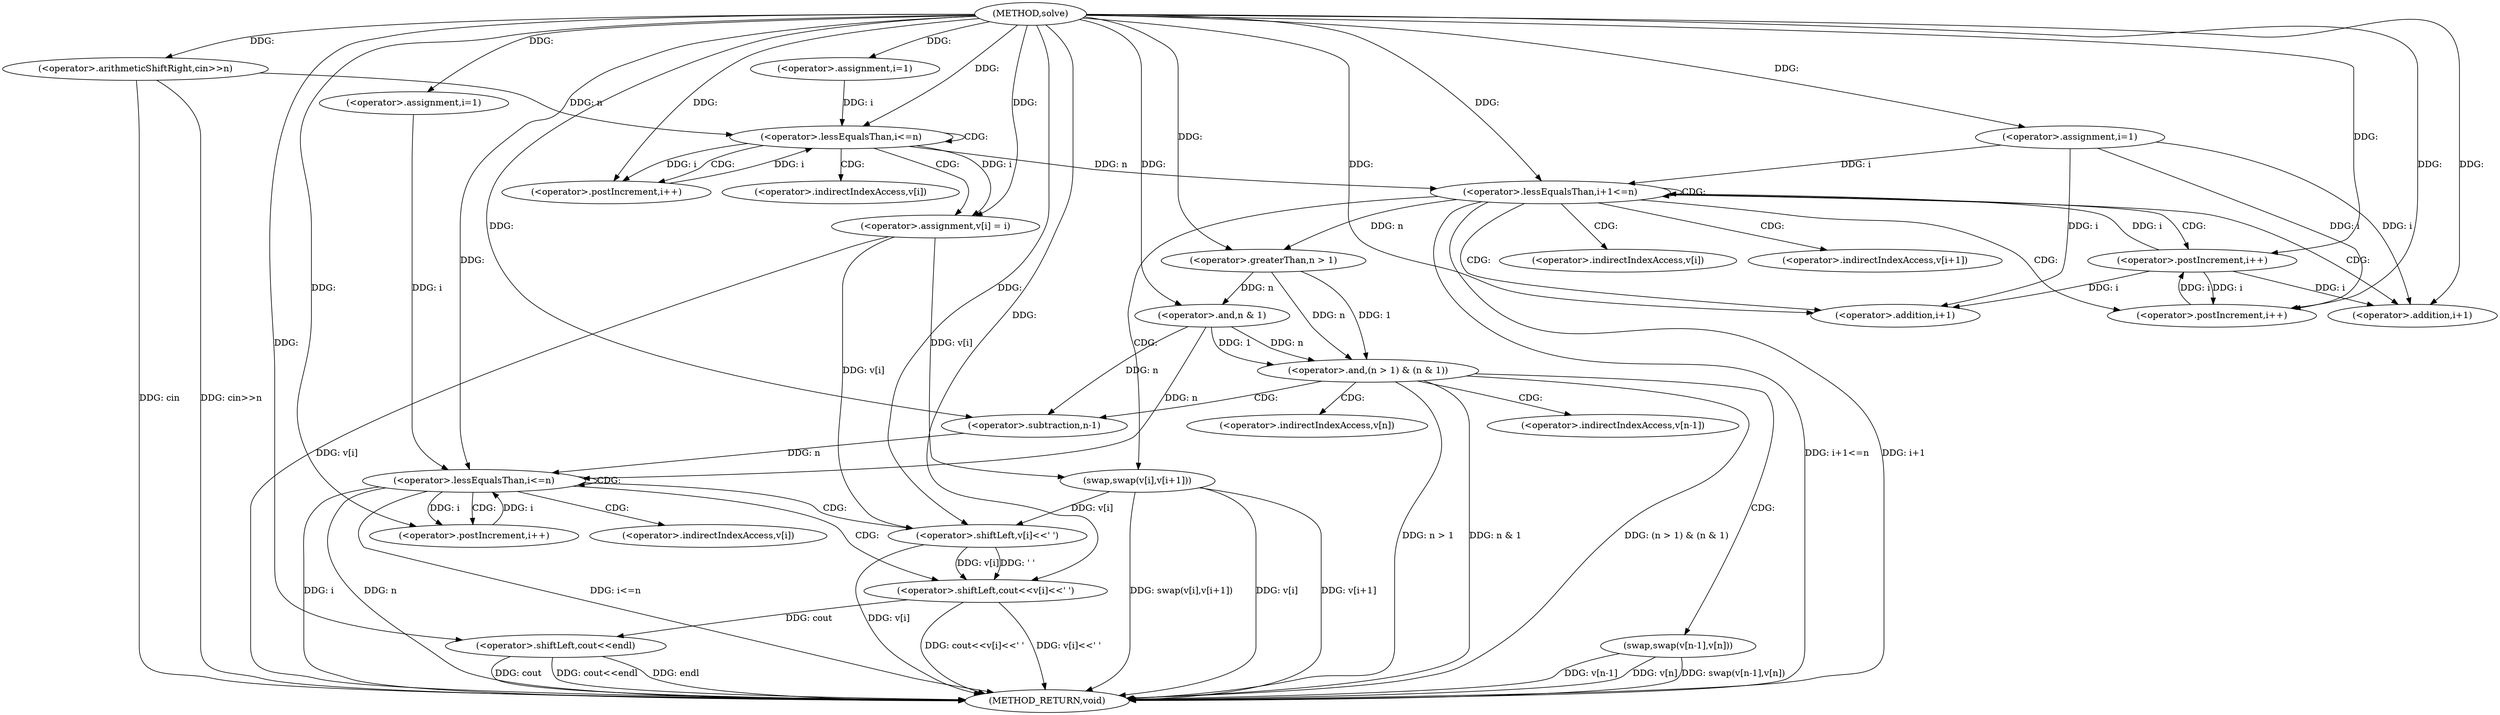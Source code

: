 digraph "solve" {  
"1000103" [label = "(METHOD,solve)" ]
"1000186" [label = "(METHOD_RETURN,void)" ]
"1000106" [label = "(<operator>.arithmeticShiftRight,cin>>n)" ]
"1000183" [label = "(<operator>.shiftLeft,cout<<endl)" ]
"1000112" [label = "(<operator>.assignment,i=1)" ]
"1000115" [label = "(<operator>.lessEqualsThan,i<=n)" ]
"1000118" [label = "(<operator>.postIncrement,i++)" ]
"1000120" [label = "(<operator>.assignment,v[i] = i)" ]
"1000127" [label = "(<operator>.assignment,i=1)" ]
"1000130" [label = "(<operator>.lessEqualsThan,i+1<=n)" ]
"1000135" [label = "(<operator>.postIncrement,i++)" ]
"1000150" [label = "(<operator>.and,(n > 1) & (n & 1))" ]
"1000157" [label = "(swap,swap(v[n-1],v[n]))" ]
"1000168" [label = "(<operator>.assignment,i=1)" ]
"1000171" [label = "(<operator>.lessEqualsThan,i<=n)" ]
"1000174" [label = "(<operator>.postIncrement,i++)" ]
"1000176" [label = "(<operator>.shiftLeft,cout<<v[i]<<' ')" ]
"1000138" [label = "(swap,swap(v[i],v[i+1]))" ]
"1000147" [label = "(<operator>.postIncrement,i++)" ]
"1000131" [label = "(<operator>.addition,i+1)" ]
"1000151" [label = "(<operator>.greaterThan,n > 1)" ]
"1000154" [label = "(<operator>.and,n & 1)" ]
"1000178" [label = "(<operator>.shiftLeft,v[i]<<' ')" ]
"1000160" [label = "(<operator>.subtraction,n-1)" ]
"1000144" [label = "(<operator>.addition,i+1)" ]
"1000121" [label = "(<operator>.indirectIndexAccess,v[i])" ]
"1000158" [label = "(<operator>.indirectIndexAccess,v[n-1])" ]
"1000163" [label = "(<operator>.indirectIndexAccess,v[n])" ]
"1000139" [label = "(<operator>.indirectIndexAccess,v[i])" ]
"1000142" [label = "(<operator>.indirectIndexAccess,v[i+1])" ]
"1000179" [label = "(<operator>.indirectIndexAccess,v[i])" ]
  "1000106" -> "1000186"  [ label = "DDG: cin>>n"] 
  "1000130" -> "1000186"  [ label = "DDG: i+1"] 
  "1000130" -> "1000186"  [ label = "DDG: i+1<=n"] 
  "1000150" -> "1000186"  [ label = "DDG: n > 1"] 
  "1000150" -> "1000186"  [ label = "DDG: n & 1"] 
  "1000150" -> "1000186"  [ label = "DDG: (n > 1) & (n & 1)"] 
  "1000157" -> "1000186"  [ label = "DDG: v[n-1]"] 
  "1000157" -> "1000186"  [ label = "DDG: v[n]"] 
  "1000157" -> "1000186"  [ label = "DDG: swap(v[n-1],v[n])"] 
  "1000171" -> "1000186"  [ label = "DDG: i"] 
  "1000171" -> "1000186"  [ label = "DDG: n"] 
  "1000171" -> "1000186"  [ label = "DDG: i<=n"] 
  "1000183" -> "1000186"  [ label = "DDG: cout"] 
  "1000183" -> "1000186"  [ label = "DDG: cout<<endl"] 
  "1000178" -> "1000186"  [ label = "DDG: v[i]"] 
  "1000176" -> "1000186"  [ label = "DDG: v[i]<<' '"] 
  "1000176" -> "1000186"  [ label = "DDG: cout<<v[i]<<' '"] 
  "1000138" -> "1000186"  [ label = "DDG: v[i]"] 
  "1000138" -> "1000186"  [ label = "DDG: v[i+1]"] 
  "1000138" -> "1000186"  [ label = "DDG: swap(v[i],v[i+1])"] 
  "1000120" -> "1000186"  [ label = "DDG: v[i]"] 
  "1000183" -> "1000186"  [ label = "DDG: endl"] 
  "1000106" -> "1000186"  [ label = "DDG: cin"] 
  "1000103" -> "1000106"  [ label = "DDG: "] 
  "1000103" -> "1000112"  [ label = "DDG: "] 
  "1000115" -> "1000120"  [ label = "DDG: i"] 
  "1000103" -> "1000120"  [ label = "DDG: "] 
  "1000103" -> "1000127"  [ label = "DDG: "] 
  "1000103" -> "1000168"  [ label = "DDG: "] 
  "1000176" -> "1000183"  [ label = "DDG: cout"] 
  "1000103" -> "1000183"  [ label = "DDG: "] 
  "1000112" -> "1000115"  [ label = "DDG: i"] 
  "1000118" -> "1000115"  [ label = "DDG: i"] 
  "1000103" -> "1000115"  [ label = "DDG: "] 
  "1000106" -> "1000115"  [ label = "DDG: n"] 
  "1000103" -> "1000118"  [ label = "DDG: "] 
  "1000115" -> "1000118"  [ label = "DDG: i"] 
  "1000127" -> "1000130"  [ label = "DDG: i"] 
  "1000135" -> "1000130"  [ label = "DDG: i"] 
  "1000103" -> "1000130"  [ label = "DDG: "] 
  "1000115" -> "1000130"  [ label = "DDG: n"] 
  "1000147" -> "1000135"  [ label = "DDG: i"] 
  "1000103" -> "1000135"  [ label = "DDG: "] 
  "1000151" -> "1000150"  [ label = "DDG: 1"] 
  "1000151" -> "1000150"  [ label = "DDG: n"] 
  "1000154" -> "1000150"  [ label = "DDG: n"] 
  "1000154" -> "1000150"  [ label = "DDG: 1"] 
  "1000168" -> "1000171"  [ label = "DDG: i"] 
  "1000174" -> "1000171"  [ label = "DDG: i"] 
  "1000103" -> "1000171"  [ label = "DDG: "] 
  "1000154" -> "1000171"  [ label = "DDG: n"] 
  "1000160" -> "1000171"  [ label = "DDG: n"] 
  "1000171" -> "1000174"  [ label = "DDG: i"] 
  "1000103" -> "1000174"  [ label = "DDG: "] 
  "1000103" -> "1000176"  [ label = "DDG: "] 
  "1000178" -> "1000176"  [ label = "DDG: v[i]"] 
  "1000178" -> "1000176"  [ label = "DDG: ' '"] 
  "1000127" -> "1000131"  [ label = "DDG: i"] 
  "1000135" -> "1000131"  [ label = "DDG: i"] 
  "1000103" -> "1000131"  [ label = "DDG: "] 
  "1000120" -> "1000138"  [ label = "DDG: v[i]"] 
  "1000103" -> "1000147"  [ label = "DDG: "] 
  "1000127" -> "1000147"  [ label = "DDG: i"] 
  "1000135" -> "1000147"  [ label = "DDG: i"] 
  "1000130" -> "1000151"  [ label = "DDG: n"] 
  "1000103" -> "1000151"  [ label = "DDG: "] 
  "1000151" -> "1000154"  [ label = "DDG: n"] 
  "1000103" -> "1000154"  [ label = "DDG: "] 
  "1000138" -> "1000178"  [ label = "DDG: v[i]"] 
  "1000120" -> "1000178"  [ label = "DDG: v[i]"] 
  "1000103" -> "1000178"  [ label = "DDG: "] 
  "1000154" -> "1000160"  [ label = "DDG: n"] 
  "1000103" -> "1000160"  [ label = "DDG: "] 
  "1000103" -> "1000144"  [ label = "DDG: "] 
  "1000127" -> "1000144"  [ label = "DDG: i"] 
  "1000135" -> "1000144"  [ label = "DDG: i"] 
  "1000115" -> "1000118"  [ label = "CDG: "] 
  "1000115" -> "1000121"  [ label = "CDG: "] 
  "1000115" -> "1000120"  [ label = "CDG: "] 
  "1000115" -> "1000115"  [ label = "CDG: "] 
  "1000130" -> "1000142"  [ label = "CDG: "] 
  "1000130" -> "1000139"  [ label = "CDG: "] 
  "1000130" -> "1000135"  [ label = "CDG: "] 
  "1000130" -> "1000144"  [ label = "CDG: "] 
  "1000130" -> "1000131"  [ label = "CDG: "] 
  "1000130" -> "1000147"  [ label = "CDG: "] 
  "1000130" -> "1000130"  [ label = "CDG: "] 
  "1000130" -> "1000138"  [ label = "CDG: "] 
  "1000150" -> "1000157"  [ label = "CDG: "] 
  "1000150" -> "1000163"  [ label = "CDG: "] 
  "1000150" -> "1000158"  [ label = "CDG: "] 
  "1000150" -> "1000160"  [ label = "CDG: "] 
  "1000171" -> "1000174"  [ label = "CDG: "] 
  "1000171" -> "1000178"  [ label = "CDG: "] 
  "1000171" -> "1000171"  [ label = "CDG: "] 
  "1000171" -> "1000179"  [ label = "CDG: "] 
  "1000171" -> "1000176"  [ label = "CDG: "] 
}
